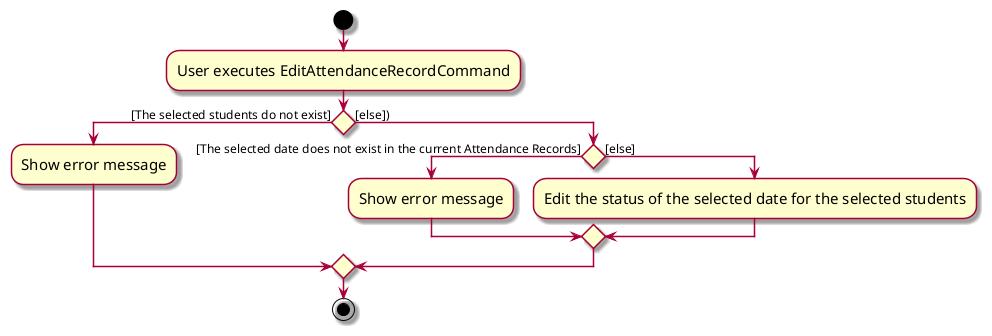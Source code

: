 @startuml
skin rose
skinparam ActivityFontSize 15
skinparam ArrowFontSize 12
start
:User executes EditAttendanceRecordCommand;

'Since the beta syntax does not support placing the condition outside the
'diamond we place it as the true branch instead.
if () then ([The selected students do not exist])
    :Show error message;
else ([else]))
if () then ([The selected date does not exist in the current Attendance Records])
    :Show error message;
else ([else])
    :Edit the status of the selected date for the selected students;
endif
endif
stop
@enduml
